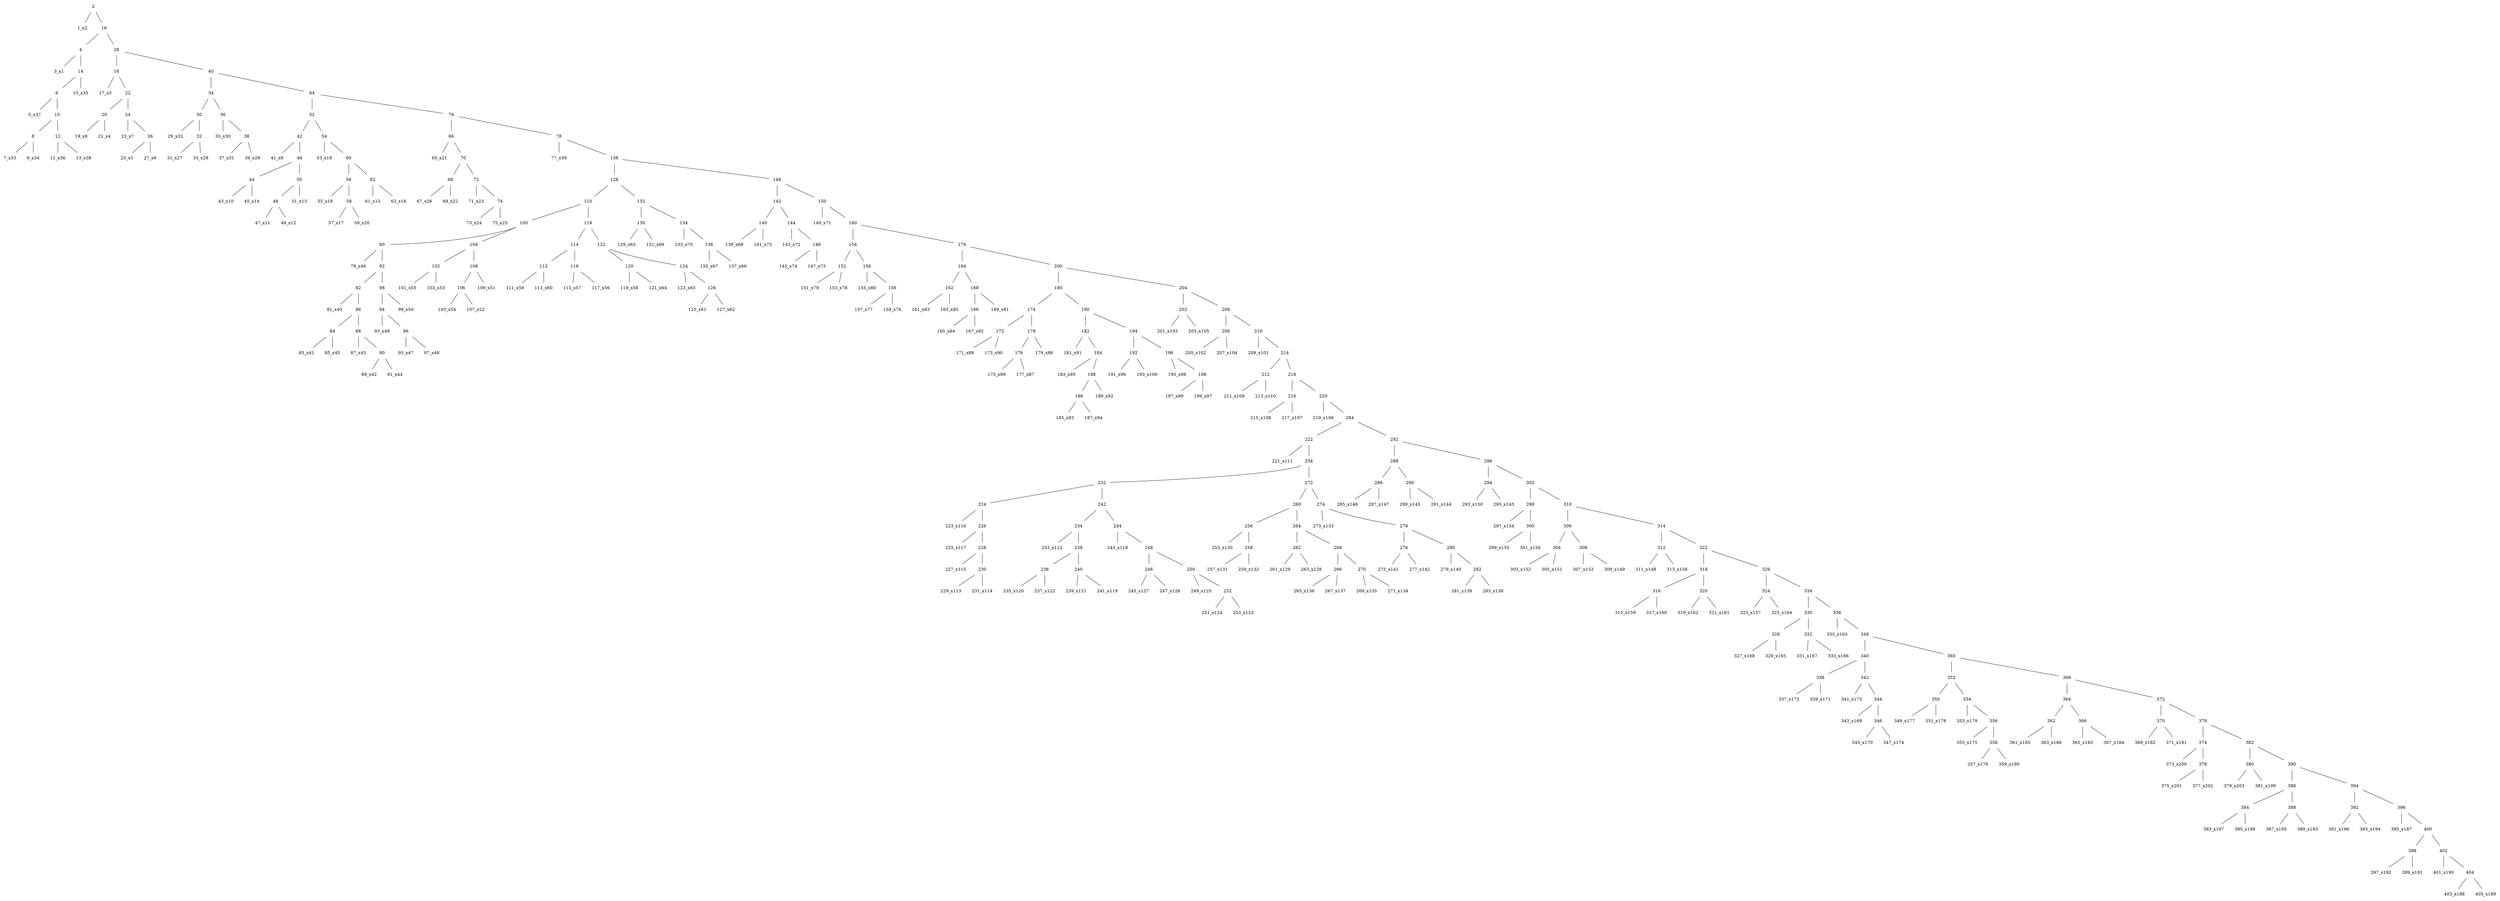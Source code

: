 graph {
	i2 [shape=none, label="2"]
	i2 -- i1x2
	i1x2 [shape=none, label="1_x2"]
	i2 -- i16
	i16 [shape=none, label="16"]
	i16 -- i4
	i4 [shape=none, label="4"]
	i4 -- i3x1
	i3x1 [shape=none, label="3_x1"]
	i4 -- i14
	i14 [shape=none, label="14"]
	i14 -- i6
	i6 [shape=none, label="6"]
	i6 -- i5x37
	i5x37 [shape=none, label="5_x37"]
	i6 -- i10
	i10 [shape=none, label="10"]
	i10 -- i8
	i8 [shape=none, label="8"]
	i8 -- i7x33
	i7x33 [shape=none, label="7_x33"]
	i8 -- i9x34
	i9x34 [shape=none, label="9_x34"]
	i10 -- i12
	i12 [shape=none, label="12"]
	i12 -- i11x36
	i11x36 [shape=none, label="11_x36"]
	i12 -- i13x38
	i13x38 [shape=none, label="13_x38"]
	i14 -- i15x35
	i15x35 [shape=none, label="15_x35"]
	i16 -- i28
	i28 [shape=none, label="28"]
	i28 -- i18
	i18 [shape=none, label="18"]
	i18 -- i17x3
	i17x3 [shape=none, label="17_x3"]
	i18 -- i22
	i22 [shape=none, label="22"]
	i22 -- i20
	i20 [shape=none, label="20"]
	i20 -- i19x8
	i19x8 [shape=none, label="19_x8"]
	i20 -- i21x4
	i21x4 [shape=none, label="21_x4"]
	i22 -- i24
	i24 [shape=none, label="24"]
	i24 -- i23x7
	i23x7 [shape=none, label="23_x7"]
	i24 -- i26
	i26 [shape=none, label="26"]
	i26 -- i25x5
	i25x5 [shape=none, label="25_x5"]
	i26 -- i27x6
	i27x6 [shape=none, label="27_x6"]
	i28 -- i40
	i40 [shape=none, label="40"]
	i40 -- i34
	i34 [shape=none, label="34"]
	i34 -- i30
	i30 [shape=none, label="30"]
	i30 -- i29x32
	i29x32 [shape=none, label="29_x32"]
	i30 -- i32
	i32 [shape=none, label="32"]
	i32 -- i31x27
	i31x27 [shape=none, label="31_x27"]
	i32 -- i33x28
	i33x28 [shape=none, label="33_x28"]
	i34 -- i36
	i36 [shape=none, label="36"]
	i36 -- i35x30
	i35x30 [shape=none, label="35_x30"]
	i36 -- i38
	i38 [shape=none, label="38"]
	i38 -- i37x31
	i37x31 [shape=none, label="37_x31"]
	i38 -- i39x29
	i39x29 [shape=none, label="39_x29"]
	i40 -- i64
	i64 [shape=none, label="64"]
	i64 -- i52
	i52 [shape=none, label="52"]
	i52 -- i42
	i42 [shape=none, label="42"]
	i42 -- i41x9
	i41x9 [shape=none, label="41_x9"]
	i42 -- i46
	i46 [shape=none, label="46"]
	i46 -- i44
	i44 [shape=none, label="44"]
	i44 -- i43x10
	i43x10 [shape=none, label="43_x10"]
	i44 -- i45x14
	i45x14 [shape=none, label="45_x14"]
	i46 -- i50
	i50 [shape=none, label="50"]
	i50 -- i48
	i48 [shape=none, label="48"]
	i48 -- i47x11
	i47x11 [shape=none, label="47_x11"]
	i48 -- i49x12
	i49x12 [shape=none, label="49_x12"]
	i50 -- i51x13
	i51x13 [shape=none, label="51_x13"]
	i52 -- i54
	i54 [shape=none, label="54"]
	i54 -- i53x19
	i53x19 [shape=none, label="53_x19"]
	i54 -- i60
	i60 [shape=none, label="60"]
	i60 -- i56
	i56 [shape=none, label="56"]
	i56 -- i55x18
	i55x18 [shape=none, label="55_x18"]
	i56 -- i58
	i58 [shape=none, label="58"]
	i58 -- i57x17
	i57x17 [shape=none, label="57_x17"]
	i58 -- i59x20
	i59x20 [shape=none, label="59_x20"]
	i60 -- i62
	i62 [shape=none, label="62"]
	i62 -- i61x15
	i61x15 [shape=none, label="61_x15"]
	i62 -- i63x16
	i63x16 [shape=none, label="63_x16"]
	i64 -- i76
	i76 [shape=none, label="76"]
	i76 -- i66
	i66 [shape=none, label="66"]
	i66 -- i65x21
	i65x21 [shape=none, label="65_x21"]
	i66 -- i70
	i70 [shape=none, label="70"]
	i70 -- i68
	i68 [shape=none, label="68"]
	i68 -- i67x26
	i67x26 [shape=none, label="67_x26"]
	i68 -- i69x22
	i69x22 [shape=none, label="69_x22"]
	i70 -- i72
	i72 [shape=none, label="72"]
	i72 -- i71x23
	i71x23 [shape=none, label="71_x23"]
	i72 -- i74
	i74 [shape=none, label="74"]
	i74 -- i73x24
	i73x24 [shape=none, label="73_x24"]
	i74 -- i75x25
	i75x25 [shape=none, label="75_x25"]
	i76 -- i78
	i78 [shape=none, label="78"]
	i78 -- i77x39
	i77x39 [shape=none, label="77_x39"]
	i78 -- i138
	i138 [shape=none, label="138"]
	i138 -- i128
	i128 [shape=none, label="128"]
	i128 -- i110
	i110 [shape=none, label="110"]
	i110 -- i100
	i100 [shape=none, label="100"]
	i100 -- i80
	i80 [shape=none, label="80"]
	i80 -- i79x46
	i79x46 [shape=none, label="79_x46"]
	i80 -- i92
	i92 [shape=none, label="92"]
	i92 -- i82
	i82 [shape=none, label="82"]
	i82 -- i81x40
	i81x40 [shape=none, label="81_x40"]
	i82 -- i86
	i86 [shape=none, label="86"]
	i86 -- i84
	i84 [shape=none, label="84"]
	i84 -- i83x41
	i83x41 [shape=none, label="83_x41"]
	i84 -- i85x45
	i85x45 [shape=none, label="85_x45"]
	i86 -- i88
	i88 [shape=none, label="88"]
	i88 -- i87x43
	i87x43 [shape=none, label="87_x43"]
	i88 -- i90
	i90 [shape=none, label="90"]
	i90 -- i89x42
	i89x42 [shape=none, label="89_x42"]
	i90 -- i91x44
	i91x44 [shape=none, label="91_x44"]
	i92 -- i98
	i98 [shape=none, label="98"]
	i98 -- i94
	i94 [shape=none, label="94"]
	i94 -- i93x49
	i93x49 [shape=none, label="93_x49"]
	i94 -- i96
	i96 [shape=none, label="96"]
	i96 -- i95x47
	i95x47 [shape=none, label="95_x47"]
	i96 -- i97x48
	i97x48 [shape=none, label="97_x48"]
	i98 -- i99x50
	i99x50 [shape=none, label="99_x50"]
	i100 -- i104
	i104 [shape=none, label="104"]
	i104 -- i102
	i102 [shape=none, label="102"]
	i102 -- i101x55
	i101x55 [shape=none, label="101_x55"]
	i102 -- i103x53
	i103x53 [shape=none, label="103_x53"]
	i104 -- i108
	i108 [shape=none, label="108"]
	i108 -- i106
	i106 [shape=none, label="106"]
	i106 -- i105x54
	i105x54 [shape=none, label="105_x54"]
	i106 -- i107x52
	i107x52 [shape=none, label="107_x52"]
	i108 -- i109x51
	i109x51 [shape=none, label="109_x51"]
	i110 -- i118
	i118 [shape=none, label="118"]
	i118 -- i114
	i114 [shape=none, label="114"]
	i114 -- i112
	i112 [shape=none, label="112"]
	i112 -- i111x59
	i111x59 [shape=none, label="111_x59"]
	i112 -- i113x60
	i113x60 [shape=none, label="113_x60"]
	i114 -- i116
	i116 [shape=none, label="116"]
	i116 -- i115x57
	i115x57 [shape=none, label="115_x57"]
	i116 -- i117x56
	i117x56 [shape=none, label="117_x56"]
	i118 -- i122
	i122 [shape=none, label="122"]
	i122 -- i120
	i120 [shape=none, label="120"]
	i120 -- i119x58
	i119x58 [shape=none, label="119_x58"]
	i120 -- i121x64
	i121x64 [shape=none, label="121_x64"]
	i122 -- i124
	i124 [shape=none, label="124"]
	i124 -- i123x65
	i123x65 [shape=none, label="123_x65"]
	i124 -- i126
	i126 [shape=none, label="126"]
	i126 -- i125x61
	i125x61 [shape=none, label="125_x61"]
	i126 -- i127x62
	i127x62 [shape=none, label="127_x62"]
	i128 -- i132
	i132 [shape=none, label="132"]
	i132 -- i130
	i130 [shape=none, label="130"]
	i130 -- i129x63
	i129x63 [shape=none, label="129_x63"]
	i130 -- i131x69
	i131x69 [shape=none, label="131_x69"]
	i132 -- i134
	i134 [shape=none, label="134"]
	i134 -- i133x70
	i133x70 [shape=none, label="133_x70"]
	i134 -- i136
	i136 [shape=none, label="136"]
	i136 -- i135x67
	i135x67 [shape=none, label="135_x67"]
	i136 -- i137x66
	i137x66 [shape=none, label="137_x66"]
	i138 -- i148
	i148 [shape=none, label="148"]
	i148 -- i142
	i142 [shape=none, label="142"]
	i142 -- i140
	i140 [shape=none, label="140"]
	i140 -- i139x68
	i139x68 [shape=none, label="139_x68"]
	i140 -- i141x75
	i141x75 [shape=none, label="141_x75"]
	i142 -- i144
	i144 [shape=none, label="144"]
	i144 -- i143x72
	i143x72 [shape=none, label="143_x72"]
	i144 -- i146
	i146 [shape=none, label="146"]
	i146 -- i145x74
	i145x74 [shape=none, label="145_x74"]
	i146 -- i147x73
	i147x73 [shape=none, label="147_x73"]
	i148 -- i150
	i150 [shape=none, label="150"]
	i150 -- i149x71
	i149x71 [shape=none, label="149_x71"]
	i150 -- i160
	i160 [shape=none, label="160"]
	i160 -- i154
	i154 [shape=none, label="154"]
	i154 -- i152
	i152 [shape=none, label="152"]
	i152 -- i151x79
	i151x79 [shape=none, label="151_x79"]
	i152 -- i153x78
	i153x78 [shape=none, label="153_x78"]
	i154 -- i156
	i156 [shape=none, label="156"]
	i156 -- i155x80
	i155x80 [shape=none, label="155_x80"]
	i156 -- i158
	i158 [shape=none, label="158"]
	i158 -- i157x77
	i157x77 [shape=none, label="157_x77"]
	i158 -- i159x76
	i159x76 [shape=none, label="159_x76"]
	i160 -- i170
	i170 [shape=none, label="170"]
	i170 -- i164
	i164 [shape=none, label="164"]
	i164 -- i162
	i162 [shape=none, label="162"]
	i162 -- i161x83
	i161x83 [shape=none, label="161_x83"]
	i162 -- i163x85
	i163x85 [shape=none, label="163_x85"]
	i164 -- i168
	i168 [shape=none, label="168"]
	i168 -- i166
	i166 [shape=none, label="166"]
	i166 -- i165x84
	i165x84 [shape=none, label="165_x84"]
	i166 -- i167x82
	i167x82 [shape=none, label="167_x82"]
	i168 -- i169x81
	i169x81 [shape=none, label="169_x81"]
	i170 -- i200
	i200 [shape=none, label="200"]
	i200 -- i180
	i180 [shape=none, label="180"]
	i180 -- i174
	i174 [shape=none, label="174"]
	i174 -- i172
	i172 [shape=none, label="172"]
	i172 -- i171x88
	i171x88 [shape=none, label="171_x88"]
	i172 -- i173x90
	i173x90 [shape=none, label="173_x90"]
	i174 -- i178
	i178 [shape=none, label="178"]
	i178 -- i176
	i176 [shape=none, label="176"]
	i176 -- i175x89
	i175x89 [shape=none, label="175_x89"]
	i176 -- i177x87
	i177x87 [shape=none, label="177_x87"]
	i178 -- i179x86
	i179x86 [shape=none, label="179_x86"]
	i180 -- i190
	i190 [shape=none, label="190"]
	i190 -- i182
	i182 [shape=none, label="182"]
	i182 -- i181x91
	i181x91 [shape=none, label="181_x91"]
	i182 -- i184
	i184 [shape=none, label="184"]
	i184 -- i183x95
	i183x95 [shape=none, label="183_x95"]
	i184 -- i188
	i188 [shape=none, label="188"]
	i188 -- i186
	i186 [shape=none, label="186"]
	i186 -- i185x93
	i185x93 [shape=none, label="185_x93"]
	i186 -- i187x94
	i187x94 [shape=none, label="187_x94"]
	i188 -- i189x92
	i189x92 [shape=none, label="189_x92"]
	i190 -- i194
	i194 [shape=none, label="194"]
	i194 -- i192
	i192 [shape=none, label="192"]
	i192 -- i191x96
	i191x96 [shape=none, label="191_x96"]
	i192 -- i193x100
	i193x100 [shape=none, label="193_x100"]
	i194 -- i196
	i196 [shape=none, label="196"]
	i196 -- i195x98
	i195x98 [shape=none, label="195_x98"]
	i196 -- i198
	i198 [shape=none, label="198"]
	i198 -- i197x99
	i197x99 [shape=none, label="197_x99"]
	i198 -- i199x97
	i199x97 [shape=none, label="199_x97"]
	i200 -- i204
	i204 [shape=none, label="204"]
	i204 -- i202
	i202 [shape=none, label="202"]
	i202 -- i201x103
	i201x103 [shape=none, label="201_x103"]
	i202 -- i203x105
	i203x105 [shape=none, label="203_x105"]
	i204 -- i208
	i208 [shape=none, label="208"]
	i208 -- i206
	i206 [shape=none, label="206"]
	i206 -- i205x102
	i205x102 [shape=none, label="205_x102"]
	i206 -- i207x104
	i207x104 [shape=none, label="207_x104"]
	i208 -- i210
	i210 [shape=none, label="210"]
	i210 -- i209x101
	i209x101 [shape=none, label="209_x101"]
	i210 -- i214
	i214 [shape=none, label="214"]
	i214 -- i212
	i212 [shape=none, label="212"]
	i212 -- i211x109
	i211x109 [shape=none, label="211_x109"]
	i212 -- i213x110
	i213x110 [shape=none, label="213_x110"]
	i214 -- i218
	i218 [shape=none, label="218"]
	i218 -- i216
	i216 [shape=none, label="216"]
	i216 -- i215x108
	i215x108 [shape=none, label="215_x108"]
	i216 -- i217x107
	i217x107 [shape=none, label="217_x107"]
	i218 -- i220
	i220 [shape=none, label="220"]
	i220 -- i219x106
	i219x106 [shape=none, label="219_x106"]
	i220 -- i284
	i284 [shape=none, label="284"]
	i284 -- i222
	i222 [shape=none, label="222"]
	i222 -- i221x111
	i221x111 [shape=none, label="221_x111"]
	i222 -- i254
	i254 [shape=none, label="254"]
	i254 -- i232
	i232 [shape=none, label="232"]
	i232 -- i224
	i224 [shape=none, label="224"]
	i224 -- i223x116
	i223x116 [shape=none, label="223_x116"]
	i224 -- i226
	i226 [shape=none, label="226"]
	i226 -- i225x117
	i225x117 [shape=none, label="225_x117"]
	i226 -- i228
	i228 [shape=none, label="228"]
	i228 -- i227x115
	i227x115 [shape=none, label="227_x115"]
	i228 -- i230
	i230 [shape=none, label="230"]
	i230 -- i229x113
	i229x113 [shape=none, label="229_x113"]
	i230 -- i231x114
	i231x114 [shape=none, label="231_x114"]
	i232 -- i242
	i242 [shape=none, label="242"]
	i242 -- i234
	i234 [shape=none, label="234"]
	i234 -- i233x112
	i233x112 [shape=none, label="233_x112"]
	i234 -- i238
	i238 [shape=none, label="238"]
	i238 -- i236
	i236 [shape=none, label="236"]
	i236 -- i235x120
	i235x120 [shape=none, label="235_x120"]
	i236 -- i237x122
	i237x122 [shape=none, label="237_x122"]
	i238 -- i240
	i240 [shape=none, label="240"]
	i240 -- i239x121
	i239x121 [shape=none, label="239_x121"]
	i240 -- i241x119
	i241x119 [shape=none, label="241_x119"]
	i242 -- i244
	i244 [shape=none, label="244"]
	i244 -- i243x118
	i243x118 [shape=none, label="243_x118"]
	i244 -- i248
	i248 [shape=none, label="248"]
	i248 -- i246
	i246 [shape=none, label="246"]
	i246 -- i245x127
	i245x127 [shape=none, label="245_x127"]
	i246 -- i247x126
	i247x126 [shape=none, label="247_x126"]
	i248 -- i250
	i250 [shape=none, label="250"]
	i250 -- i249x125
	i249x125 [shape=none, label="249_x125"]
	i250 -- i252
	i252 [shape=none, label="252"]
	i252 -- i251x124
	i251x124 [shape=none, label="251_x124"]
	i252 -- i253x123
	i253x123 [shape=none, label="253_x123"]
	i254 -- i272
	i272 [shape=none, label="272"]
	i272 -- i260
	i260 [shape=none, label="260"]
	i260 -- i256
	i256 [shape=none, label="256"]
	i256 -- i255x130
	i255x130 [shape=none, label="255_x130"]
	i256 -- i258
	i258 [shape=none, label="258"]
	i258 -- i257x131
	i257x131 [shape=none, label="257_x131"]
	i258 -- i259x132
	i259x132 [shape=none, label="259_x132"]
	i260 -- i264
	i264 [shape=none, label="264"]
	i264 -- i262
	i262 [shape=none, label="262"]
	i262 -- i261x129
	i261x129 [shape=none, label="261_x129"]
	i262 -- i263x128
	i263x128 [shape=none, label="263_x128"]
	i264 -- i268
	i268 [shape=none, label="268"]
	i268 -- i266
	i266 [shape=none, label="266"]
	i266 -- i265x136
	i265x136 [shape=none, label="265_x136"]
	i266 -- i267x137
	i267x137 [shape=none, label="267_x137"]
	i268 -- i270
	i270 [shape=none, label="270"]
	i270 -- i269x135
	i269x135 [shape=none, label="269_x135"]
	i270 -- i271x134
	i271x134 [shape=none, label="271_x134"]
	i272 -- i274
	i274 [shape=none, label="274"]
	i274 -- i273x133
	i273x133 [shape=none, label="273_x133"]
	i274 -- i278
	i278 [shape=none, label="278"]
	i278 -- i276
	i276 [shape=none, label="276"]
	i276 -- i275x141
	i275x141 [shape=none, label="275_x141"]
	i276 -- i277x142
	i277x142 [shape=none, label="277_x142"]
	i278 -- i280
	i280 [shape=none, label="280"]
	i280 -- i279x140
	i279x140 [shape=none, label="279_x140"]
	i280 -- i282
	i282 [shape=none, label="282"]
	i282 -- i281x139
	i281x139 [shape=none, label="281_x139"]
	i282 -- i283x138
	i283x138 [shape=none, label="283_x138"]
	i284 -- i292
	i292 [shape=none, label="292"]
	i292 -- i288
	i288 [shape=none, label="288"]
	i288 -- i286
	i286 [shape=none, label="286"]
	i286 -- i285x146
	i285x146 [shape=none, label="285_x146"]
	i286 -- i287x147
	i287x147 [shape=none, label="287_x147"]
	i288 -- i290
	i290 [shape=none, label="290"]
	i290 -- i289x145
	i289x145 [shape=none, label="289_x145"]
	i290 -- i291x144
	i291x144 [shape=none, label="291_x144"]
	i292 -- i296
	i296 [shape=none, label="296"]
	i296 -- i294
	i294 [shape=none, label="294"]
	i294 -- i293x150
	i293x150 [shape=none, label="293_x150"]
	i294 -- i295x143
	i295x143 [shape=none, label="295_x143"]
	i296 -- i302
	i302 [shape=none, label="302"]
	i302 -- i298
	i298 [shape=none, label="298"]
	i298 -- i297x154
	i297x154 [shape=none, label="297_x154"]
	i298 -- i300
	i300 [shape=none, label="300"]
	i300 -- i299x155
	i299x155 [shape=none, label="299_x155"]
	i300 -- i301x156
	i301x156 [shape=none, label="301_x156"]
	i302 -- i310
	i310 [shape=none, label="310"]
	i310 -- i306
	i306 [shape=none, label="306"]
	i306 -- i304
	i304 [shape=none, label="304"]
	i304 -- i303x152
	i303x152 [shape=none, label="303_x152"]
	i304 -- i305x151
	i305x151 [shape=none, label="305_x151"]
	i306 -- i308
	i308 [shape=none, label="308"]
	i308 -- i307x153
	i307x153 [shape=none, label="307_x153"]
	i308 -- i309x149
	i309x149 [shape=none, label="309_x149"]
	i310 -- i314
	i314 [shape=none, label="314"]
	i314 -- i312
	i312 [shape=none, label="312"]
	i312 -- i311x148
	i311x148 [shape=none, label="311_x148"]
	i312 -- i313x158
	i313x158 [shape=none, label="313_x158"]
	i314 -- i322
	i322 [shape=none, label="322"]
	i322 -- i318
	i318 [shape=none, label="318"]
	i318 -- i316
	i316 [shape=none, label="316"]
	i316 -- i315x159
	i315x159 [shape=none, label="315_x159"]
	i316 -- i317x160
	i317x160 [shape=none, label="317_x160"]
	i318 -- i320
	i320 [shape=none, label="320"]
	i320 -- i319x162
	i319x162 [shape=none, label="319_x162"]
	i320 -- i321x161
	i321x161 [shape=none, label="321_x161"]
	i322 -- i326
	i326 [shape=none, label="326"]
	i326 -- i324
	i324 [shape=none, label="324"]
	i324 -- i323x157
	i323x157 [shape=none, label="323_x157"]
	i324 -- i325x164
	i325x164 [shape=none, label="325_x164"]
	i326 -- i334
	i334 [shape=none, label="334"]
	i334 -- i330
	i330 [shape=none, label="330"]
	i330 -- i328
	i328 [shape=none, label="328"]
	i328 -- i327x168
	i327x168 [shape=none, label="327_x168"]
	i328 -- i329x165
	i329x165 [shape=none, label="329_x165"]
	i330 -- i332
	i332 [shape=none, label="332"]
	i332 -- i331x167
	i331x167 [shape=none, label="331_x167"]
	i332 -- i333x166
	i333x166 [shape=none, label="333_x166"]
	i334 -- i336
	i336 [shape=none, label="336"]
	i336 -- i335x163
	i335x163 [shape=none, label="335_x163"]
	i336 -- i348
	i348 [shape=none, label="348"]
	i348 -- i340
	i340 [shape=none, label="340"]
	i340 -- i338
	i338 [shape=none, label="338"]
	i338 -- i337x172
	i337x172 [shape=none, label="337_x172"]
	i338 -- i339x171
	i339x171 [shape=none, label="339_x171"]
	i340 -- i342
	i342 [shape=none, label="342"]
	i342 -- i341x173
	i341x173 [shape=none, label="341_x173"]
	i342 -- i344
	i344 [shape=none, label="344"]
	i344 -- i343x169
	i343x169 [shape=none, label="343_x169"]
	i344 -- i346
	i346 [shape=none, label="346"]
	i346 -- i345x170
	i345x170 [shape=none, label="345_x170"]
	i346 -- i347x174
	i347x174 [shape=none, label="347_x174"]
	i348 -- i360
	i360 [shape=none, label="360"]
	i360 -- i352
	i352 [shape=none, label="352"]
	i352 -- i350
	i350 [shape=none, label="350"]
	i350 -- i349x177
	i349x177 [shape=none, label="349_x177"]
	i350 -- i351x178
	i351x178 [shape=none, label="351_x178"]
	i352 -- i354
	i354 [shape=none, label="354"]
	i354 -- i353x179
	i353x179 [shape=none, label="353_x179"]
	i354 -- i356
	i356 [shape=none, label="356"]
	i356 -- i355x175
	i355x175 [shape=none, label="355_x175"]
	i356 -- i358
	i358 [shape=none, label="358"]
	i358 -- i357x176
	i357x176 [shape=none, label="357_x176"]
	i358 -- i359x180
	i359x180 [shape=none, label="359_x180"]
	i360 -- i368
	i368 [shape=none, label="368"]
	i368 -- i364
	i364 [shape=none, label="364"]
	i364 -- i362
	i362 [shape=none, label="362"]
	i362 -- i361x185
	i361x185 [shape=none, label="361_x185"]
	i362 -- i363x186
	i363x186 [shape=none, label="363_x186"]
	i364 -- i366
	i366 [shape=none, label="366"]
	i366 -- i365x183
	i365x183 [shape=none, label="365_x183"]
	i366 -- i367x184
	i367x184 [shape=none, label="367_x184"]
	i368 -- i372
	i372 [shape=none, label="372"]
	i372 -- i370
	i370 [shape=none, label="370"]
	i370 -- i369x182
	i369x182 [shape=none, label="369_x182"]
	i370 -- i371x181
	i371x181 [shape=none, label="371_x181"]
	i372 -- i378
	i378 [shape=none, label="378"]
	i378 -- i374
	i374 [shape=none, label="374"]
	i374 -- i373x200
	i373x200 [shape=none, label="373_x200"]
	i374 -- i376
	i376 [shape=none, label="376"]
	i376 -- i375x201
	i375x201 [shape=none, label="375_x201"]
	i376 -- i377x202
	i377x202 [shape=none, label="377_x202"]
	i378 -- i382
	i382 [shape=none, label="382"]
	i382 -- i380
	i380 [shape=none, label="380"]
	i380 -- i379x203
	i379x203 [shape=none, label="379_x203"]
	i380 -- i381x199
	i381x199 [shape=none, label="381_x199"]
	i382 -- i390
	i390 [shape=none, label="390"]
	i390 -- i386
	i386 [shape=none, label="386"]
	i386 -- i384
	i384 [shape=none, label="384"]
	i384 -- i383x197
	i383x197 [shape=none, label="383_x197"]
	i384 -- i385x198
	i385x198 [shape=none, label="385_x198"]
	i386 -- i388
	i388 [shape=none, label="388"]
	i388 -- i387x195
	i387x195 [shape=none, label="387_x195"]
	i388 -- i389x193
	i389x193 [shape=none, label="389_x193"]
	i390 -- i394
	i394 [shape=none, label="394"]
	i394 -- i392
	i392 [shape=none, label="392"]
	i392 -- i391x196
	i391x196 [shape=none, label="391_x196"]
	i392 -- i393x194
	i393x194 [shape=none, label="393_x194"]
	i394 -- i396
	i396 [shape=none, label="396"]
	i396 -- i395x187
	i395x187 [shape=none, label="395_x187"]
	i396 -- i400
	i400 [shape=none, label="400"]
	i400 -- i398
	i398 [shape=none, label="398"]
	i398 -- i397x192
	i397x192 [shape=none, label="397_x192"]
	i398 -- i399x191
	i399x191 [shape=none, label="399_x191"]
	i400 -- i402
	i402 [shape=none, label="402"]
	i402 -- i401x190
	i401x190 [shape=none, label="401_x190"]
	i402 -- i404
	i404 [shape=none, label="404"]
	i404 -- i403x188
	i403x188 [shape=none, label="403_x188"]
	i404 -- i405x189
	i405x189 [shape=none, label="405_x189"]
}
